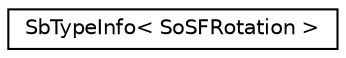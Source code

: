 digraph "Graphical Class Hierarchy"
{
 // LATEX_PDF_SIZE
  edge [fontname="Helvetica",fontsize="10",labelfontname="Helvetica",labelfontsize="10"];
  node [fontname="Helvetica",fontsize="10",shape=record];
  rankdir="LR";
  Node0 [label="SbTypeInfo\< SoSFRotation \>",height=0.2,width=0.4,color="black", fillcolor="white", style="filled",URL="$structSbTypeInfo_3_01SoSFRotation_01_4.html",tooltip=" "];
}
